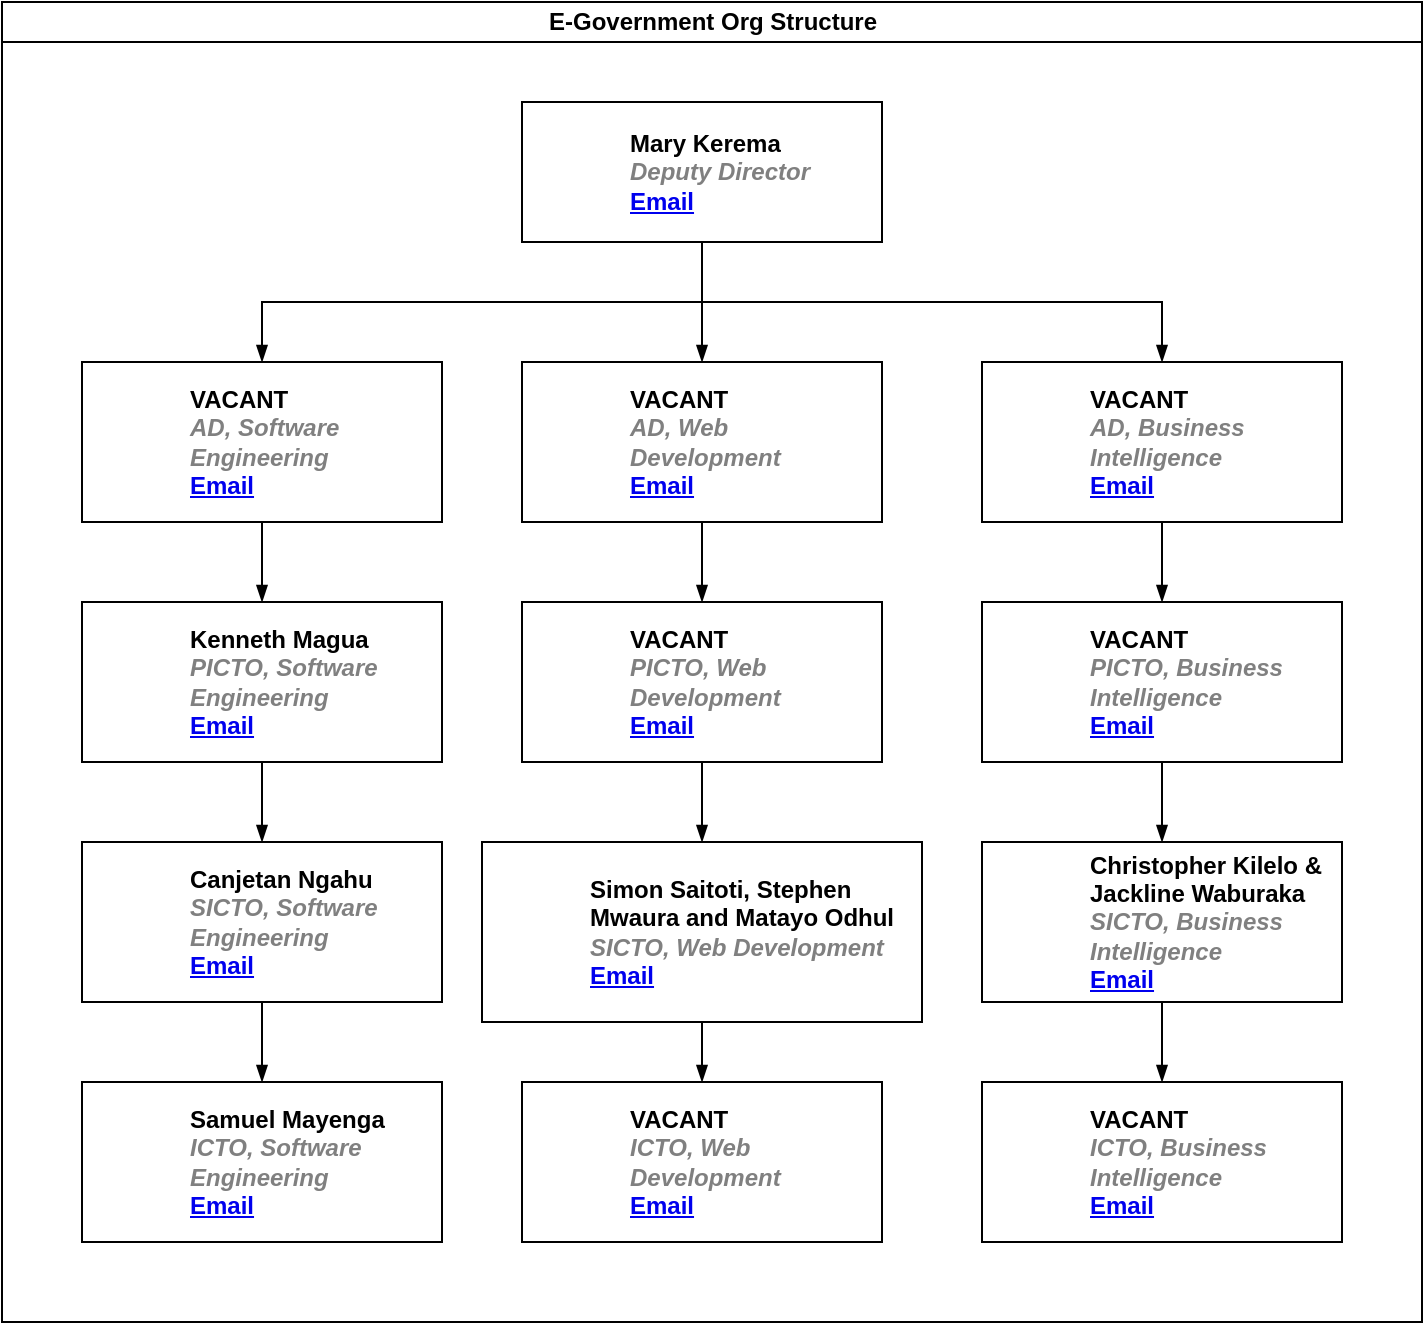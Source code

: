 <mxfile version="17.4.6" type="github">
  <diagram id="prtHgNgQTEPvFCAcTncT" name="Page-1">
    <mxGraphModel dx="1038" dy="508" grid="1" gridSize="10" guides="1" tooltips="1" connect="1" arrows="1" fold="1" page="1" pageScale="1" pageWidth="827" pageHeight="1169" math="0" shadow="0">
      <root>
        <mxCell id="0" />
        <mxCell id="1" parent="0" />
        <mxCell id="dNxyNK7c78bLwvsdeMH5-11" value="E-Government Org Structure" style="swimlane;html=1;startSize=20;horizontal=1;containerType=tree;glass=0;" parent="1" vertex="1">
          <mxGeometry x="40" y="80" width="710" height="660" as="geometry" />
        </mxCell>
        <UserObject label="%name%&lt;br&gt;&lt;i style=&quot;color: gray&quot;&gt;%position%&lt;/i&gt;&lt;br&gt;&lt;a href=&quot;mailto:%email%&quot;&gt;Email&lt;/a&gt;" name="Mary Kerema" position="Deputy Director" placeholders="1" id="dNxyNK7c78bLwvsdeMH5-12">
          <mxCell style="label;image=https://cdn3.iconfinder.com/data/icons/user-avatars-1/512/users-3-128.png;whiteSpace=wrap;html=1;rounded=0;glass=0;treeMoving=1;treeFolding=1;" parent="dNxyNK7c78bLwvsdeMH5-11" vertex="1">
            <mxGeometry x="260" y="50" width="180" height="70" as="geometry" />
          </mxCell>
        </UserObject>
        <mxCell id="dNxyNK7c78bLwvsdeMH5-13" value="" style="endArrow=blockThin;endFill=1;fontSize=11;edgeStyle=elbowEdgeStyle;elbow=vertical;rounded=0;" parent="dNxyNK7c78bLwvsdeMH5-11" source="dNxyNK7c78bLwvsdeMH5-12" target="dNxyNK7c78bLwvsdeMH5-14" edge="1">
          <mxGeometry relative="1" as="geometry" />
        </mxCell>
        <UserObject label="%name%&lt;br&gt;&lt;i style=&quot;color: gray&quot;&gt;%position%&lt;/i&gt;&lt;br&gt;&lt;a href=&quot;mailto:%email%&quot;&gt;Email&lt;/a&gt;" name="VACANT" position="AD, Software Engineering" placeholders="1" id="dNxyNK7c78bLwvsdeMH5-14">
          <mxCell style="label;image=https://cdn3.iconfinder.com/data/icons/user-avatars-1/512/users-10-3-128.png;whiteSpace=wrap;html=1;rounded=0;glass=0;treeFolding=1;treeMoving=1;" parent="dNxyNK7c78bLwvsdeMH5-11" vertex="1">
            <mxGeometry x="40" y="180" width="180" height="80" as="geometry" />
          </mxCell>
        </UserObject>
        <mxCell id="dNxyNK7c78bLwvsdeMH5-15" value="" style="endArrow=blockThin;endFill=1;fontSize=11;edgeStyle=elbowEdgeStyle;elbow=vertical;rounded=0;" parent="dNxyNK7c78bLwvsdeMH5-11" source="dNxyNK7c78bLwvsdeMH5-12" target="dNxyNK7c78bLwvsdeMH5-16" edge="1">
          <mxGeometry relative="1" as="geometry" />
        </mxCell>
        <UserObject label="%name%&lt;br&gt;&lt;i style=&quot;color: gray&quot;&gt;%position%&lt;/i&gt;&lt;br&gt;&lt;a href=&quot;mailto:%email%&quot;&gt;Email&lt;/a&gt;" name="VACANT" position="AD, Web Development" placeholders="1" id="dNxyNK7c78bLwvsdeMH5-16">
          <mxCell style="label;image=https://cdn3.iconfinder.com/data/icons/user-avatars-1/512/users-9-2-128.png;whiteSpace=wrap;html=1;rounded=0;glass=0;treeFolding=1;treeMoving=1;" parent="dNxyNK7c78bLwvsdeMH5-11" vertex="1">
            <mxGeometry x="260" y="180" width="180" height="80" as="geometry" />
          </mxCell>
        </UserObject>
        <mxCell id="dNxyNK7c78bLwvsdeMH5-17" value="" style="endArrow=blockThin;endFill=1;fontSize=11;edgeStyle=elbowEdgeStyle;elbow=vertical;rounded=0;" parent="dNxyNK7c78bLwvsdeMH5-11" source="dNxyNK7c78bLwvsdeMH5-12" target="dNxyNK7c78bLwvsdeMH5-18" edge="1">
          <mxGeometry relative="1" as="geometry" />
        </mxCell>
        <UserObject label="%name%&lt;br&gt;&lt;i style=&quot;color: gray&quot;&gt;%position%&lt;/i&gt;&lt;br&gt;&lt;a href=&quot;mailto:%email%&quot;&gt;Email&lt;/a&gt;" name="VACANT" position="AD, Business Intelligence" placeholders="1" id="dNxyNK7c78bLwvsdeMH5-18">
          <mxCell style="label;image=https://cdn3.iconfinder.com/data/icons/user-avatars-1/512/users-2-128.png;whiteSpace=wrap;html=1;rounded=0;glass=0;" parent="dNxyNK7c78bLwvsdeMH5-11" vertex="1">
            <mxGeometry x="490" y="180" width="180" height="80" as="geometry" />
          </mxCell>
        </UserObject>
        <mxCell id="r-qgvxp6qcg7hW2vkoO4-9" value="" style="endArrow=blockThin;endFill=1;fontSize=11;edgeStyle=elbowEdgeStyle;elbow=vertical;rounded=0;" edge="1" target="r-qgvxp6qcg7hW2vkoO4-10" source="dNxyNK7c78bLwvsdeMH5-14" parent="dNxyNK7c78bLwvsdeMH5-11">
          <mxGeometry relative="1" as="geometry">
            <mxPoint x="390" y="200" as="sourcePoint" />
          </mxGeometry>
        </mxCell>
        <UserObject label="%name%&lt;br&gt;&lt;i style=&quot;color: gray&quot;&gt;%position%&lt;/i&gt;&lt;br&gt;&lt;a href=&quot;mailto:%email%&quot;&gt;Email&lt;/a&gt;" name="Kenneth Magua" position="PICTO, Software Engineering" placeholders="1" id="r-qgvxp6qcg7hW2vkoO4-10">
          <mxCell style="label;image=https://cdn3.iconfinder.com/data/icons/user-avatars-1/512/users-10-3-128.png;whiteSpace=wrap;html=1;rounded=0;glass=0;treeFolding=1;treeMoving=1;" vertex="1" parent="dNxyNK7c78bLwvsdeMH5-11">
            <mxGeometry x="40" y="300" width="180" height="80" as="geometry" />
          </mxCell>
        </UserObject>
        <mxCell id="r-qgvxp6qcg7hW2vkoO4-11" value="" style="endArrow=blockThin;endFill=1;fontSize=11;edgeStyle=elbowEdgeStyle;elbow=vertical;rounded=0;" edge="1" target="r-qgvxp6qcg7hW2vkoO4-12" source="r-qgvxp6qcg7hW2vkoO4-10" parent="dNxyNK7c78bLwvsdeMH5-11">
          <mxGeometry relative="1" as="geometry">
            <mxPoint x="170" y="340" as="sourcePoint" />
          </mxGeometry>
        </mxCell>
        <UserObject label="%name%&lt;br&gt;&lt;i style=&quot;color: gray&quot;&gt;%position%&lt;/i&gt;&lt;br&gt;&lt;a href=&quot;mailto:%email%&quot;&gt;Email&lt;/a&gt;" name="Canjetan Ngahu" position="SICTO, Software Engineering" placeholders="1" id="r-qgvxp6qcg7hW2vkoO4-12">
          <mxCell style="label;image=https://cdn3.iconfinder.com/data/icons/user-avatars-1/512/users-10-3-128.png;whiteSpace=wrap;html=1;rounded=0;glass=0;treeFolding=1;treeMoving=1;" vertex="1" parent="dNxyNK7c78bLwvsdeMH5-11">
            <mxGeometry x="40" y="420" width="180" height="80" as="geometry" />
          </mxCell>
        </UserObject>
        <mxCell id="r-qgvxp6qcg7hW2vkoO4-13" value="" style="endArrow=blockThin;endFill=1;fontSize=11;edgeStyle=elbowEdgeStyle;elbow=vertical;rounded=0;" edge="1" target="r-qgvxp6qcg7hW2vkoO4-14" source="dNxyNK7c78bLwvsdeMH5-16" parent="dNxyNK7c78bLwvsdeMH5-11">
          <mxGeometry relative="1" as="geometry">
            <mxPoint x="390" y="200" as="sourcePoint" />
          </mxGeometry>
        </mxCell>
        <UserObject label="%name%&lt;br&gt;&lt;i style=&quot;color: gray&quot;&gt;%position%&lt;/i&gt;&lt;br&gt;&lt;a href=&quot;mailto:%email%&quot;&gt;Email&lt;/a&gt;" name="VACANT" position="PICTO, Web Development" placeholders="1" id="r-qgvxp6qcg7hW2vkoO4-14">
          <mxCell style="label;image=https://cdn3.iconfinder.com/data/icons/user-avatars-1/512/users-9-2-128.png;whiteSpace=wrap;html=1;rounded=0;glass=0;treeFolding=1;treeMoving=1;" vertex="1" parent="dNxyNK7c78bLwvsdeMH5-11">
            <mxGeometry x="260" y="300" width="180" height="80" as="geometry" />
          </mxCell>
        </UserObject>
        <mxCell id="r-qgvxp6qcg7hW2vkoO4-15" value="" style="endArrow=blockThin;endFill=1;fontSize=11;edgeStyle=elbowEdgeStyle;elbow=vertical;rounded=0;" edge="1" target="r-qgvxp6qcg7hW2vkoO4-16" source="dNxyNK7c78bLwvsdeMH5-18" parent="dNxyNK7c78bLwvsdeMH5-11">
          <mxGeometry relative="1" as="geometry">
            <mxPoint x="390" y="200" as="sourcePoint" />
          </mxGeometry>
        </mxCell>
        <UserObject label="%name%&lt;br&gt;&lt;i style=&quot;color: gray&quot;&gt;%position%&lt;/i&gt;&lt;br&gt;&lt;a href=&quot;mailto:%email%&quot;&gt;Email&lt;/a&gt;" name="VACANT" position="PICTO, Business Intelligence" placeholders="1" id="r-qgvxp6qcg7hW2vkoO4-16">
          <mxCell style="label;image=https://cdn3.iconfinder.com/data/icons/user-avatars-1/512/users-2-128.png;whiteSpace=wrap;html=1;rounded=0;glass=0;" vertex="1" parent="dNxyNK7c78bLwvsdeMH5-11">
            <mxGeometry x="490" y="300" width="180" height="80" as="geometry" />
          </mxCell>
        </UserObject>
        <mxCell id="r-qgvxp6qcg7hW2vkoO4-17" value="" style="endArrow=blockThin;endFill=1;fontSize=11;edgeStyle=elbowEdgeStyle;elbow=vertical;rounded=0;" edge="1" target="r-qgvxp6qcg7hW2vkoO4-18" source="r-qgvxp6qcg7hW2vkoO4-14" parent="dNxyNK7c78bLwvsdeMH5-11">
          <mxGeometry relative="1" as="geometry">
            <mxPoint x="390" y="340" as="sourcePoint" />
          </mxGeometry>
        </mxCell>
        <UserObject label="%name%&lt;br&gt;&lt;i style=&quot;color: gray&quot;&gt;%position%&lt;/i&gt;&lt;br&gt;&lt;a href=&quot;mailto:%email%&quot;&gt;Email&lt;/a&gt;" name="Simon Saitoti, Stephen Mwaura and Matayo Odhul" position="SICTO, Web Development" placeholders="1" id="r-qgvxp6qcg7hW2vkoO4-18">
          <mxCell style="label;image=https://cdn3.iconfinder.com/data/icons/user-avatars-1/512/users-9-2-128.png;whiteSpace=wrap;html=1;rounded=0;glass=0;treeFolding=1;treeMoving=1;" vertex="1" parent="dNxyNK7c78bLwvsdeMH5-11">
            <mxGeometry x="240" y="420" width="220" height="90" as="geometry" />
          </mxCell>
        </UserObject>
        <mxCell id="r-qgvxp6qcg7hW2vkoO4-19" value="" style="endArrow=blockThin;endFill=1;fontSize=11;edgeStyle=elbowEdgeStyle;elbow=vertical;rounded=0;" edge="1" target="r-qgvxp6qcg7hW2vkoO4-20" source="r-qgvxp6qcg7hW2vkoO4-16" parent="dNxyNK7c78bLwvsdeMH5-11">
          <mxGeometry relative="1" as="geometry">
            <mxPoint x="620" y="340" as="sourcePoint" />
          </mxGeometry>
        </mxCell>
        <UserObject label="%name%&lt;br&gt;&lt;i style=&quot;color: gray&quot;&gt;%position%&lt;/i&gt;&lt;br&gt;&lt;a href=&quot;mailto:%email%&quot;&gt;Email&lt;/a&gt;" name="Christopher Kilelo &amp; Jackline Waburaka" position="SICTO, Business Intelligence" placeholders="1" id="r-qgvxp6qcg7hW2vkoO4-20">
          <mxCell style="label;image=https://cdn3.iconfinder.com/data/icons/user-avatars-1/512/users-2-128.png;whiteSpace=wrap;html=1;rounded=0;glass=0;" vertex="1" parent="dNxyNK7c78bLwvsdeMH5-11">
            <mxGeometry x="490" y="420" width="180" height="80" as="geometry" />
          </mxCell>
        </UserObject>
        <mxCell id="r-qgvxp6qcg7hW2vkoO4-21" value="" style="endArrow=blockThin;endFill=1;fontSize=11;edgeStyle=elbowEdgeStyle;elbow=vertical;rounded=0;" edge="1" target="r-qgvxp6qcg7hW2vkoO4-22" source="r-qgvxp6qcg7hW2vkoO4-12" parent="dNxyNK7c78bLwvsdeMH5-11">
          <mxGeometry relative="1" as="geometry">
            <mxPoint x="170" y="460" as="sourcePoint" />
          </mxGeometry>
        </mxCell>
        <UserObject label="%name%&lt;br&gt;&lt;i style=&quot;color: gray&quot;&gt;%position%&lt;/i&gt;&lt;br&gt;&lt;a href=&quot;mailto:%email%&quot;&gt;Email&lt;/a&gt;" name="Samuel Mayenga" position="ICTO, Software Engineering" placeholders="1" id="r-qgvxp6qcg7hW2vkoO4-22">
          <mxCell style="label;image=https://cdn3.iconfinder.com/data/icons/user-avatars-1/512/users-10-3-128.png;whiteSpace=wrap;html=1;rounded=0;glass=0;treeFolding=1;treeMoving=1;" vertex="1" parent="dNxyNK7c78bLwvsdeMH5-11">
            <mxGeometry x="40" y="540" width="180" height="80" as="geometry" />
          </mxCell>
        </UserObject>
        <mxCell id="r-qgvxp6qcg7hW2vkoO4-23" value="" style="endArrow=blockThin;endFill=1;fontSize=11;edgeStyle=elbowEdgeStyle;elbow=vertical;rounded=0;" edge="1" target="r-qgvxp6qcg7hW2vkoO4-24" source="r-qgvxp6qcg7hW2vkoO4-18" parent="dNxyNK7c78bLwvsdeMH5-11">
          <mxGeometry relative="1" as="geometry">
            <mxPoint x="390" y="460" as="sourcePoint" />
          </mxGeometry>
        </mxCell>
        <UserObject label="%name%&lt;br&gt;&lt;i style=&quot;color: gray&quot;&gt;%position%&lt;/i&gt;&lt;br&gt;&lt;a href=&quot;mailto:%email%&quot;&gt;Email&lt;/a&gt;" name="VACANT" position="ICTO, Web Development" placeholders="1" id="r-qgvxp6qcg7hW2vkoO4-24">
          <mxCell style="label;image=https://cdn3.iconfinder.com/data/icons/user-avatars-1/512/users-9-2-128.png;whiteSpace=wrap;html=1;rounded=0;glass=0;treeFolding=1;treeMoving=1;" vertex="1" parent="dNxyNK7c78bLwvsdeMH5-11">
            <mxGeometry x="260" y="540" width="180" height="80" as="geometry" />
          </mxCell>
        </UserObject>
        <mxCell id="r-qgvxp6qcg7hW2vkoO4-25" value="" style="endArrow=blockThin;endFill=1;fontSize=11;edgeStyle=elbowEdgeStyle;elbow=vertical;rounded=0;" edge="1" target="r-qgvxp6qcg7hW2vkoO4-26" source="r-qgvxp6qcg7hW2vkoO4-20" parent="dNxyNK7c78bLwvsdeMH5-11">
          <mxGeometry relative="1" as="geometry">
            <mxPoint x="620" y="460" as="sourcePoint" />
          </mxGeometry>
        </mxCell>
        <UserObject label="%name%&lt;br&gt;&lt;i style=&quot;color: gray&quot;&gt;%position%&lt;/i&gt;&lt;br&gt;&lt;a href=&quot;mailto:%email%&quot;&gt;Email&lt;/a&gt;" name="VACANT" position="ICTO, Business Intelligence" placeholders="1" id="r-qgvxp6qcg7hW2vkoO4-26">
          <mxCell style="label;image=https://cdn3.iconfinder.com/data/icons/user-avatars-1/512/users-2-128.png;whiteSpace=wrap;html=1;rounded=0;glass=0;" vertex="1" parent="dNxyNK7c78bLwvsdeMH5-11">
            <mxGeometry x="490" y="540" width="180" height="80" as="geometry" />
          </mxCell>
        </UserObject>
      </root>
    </mxGraphModel>
  </diagram>
</mxfile>
